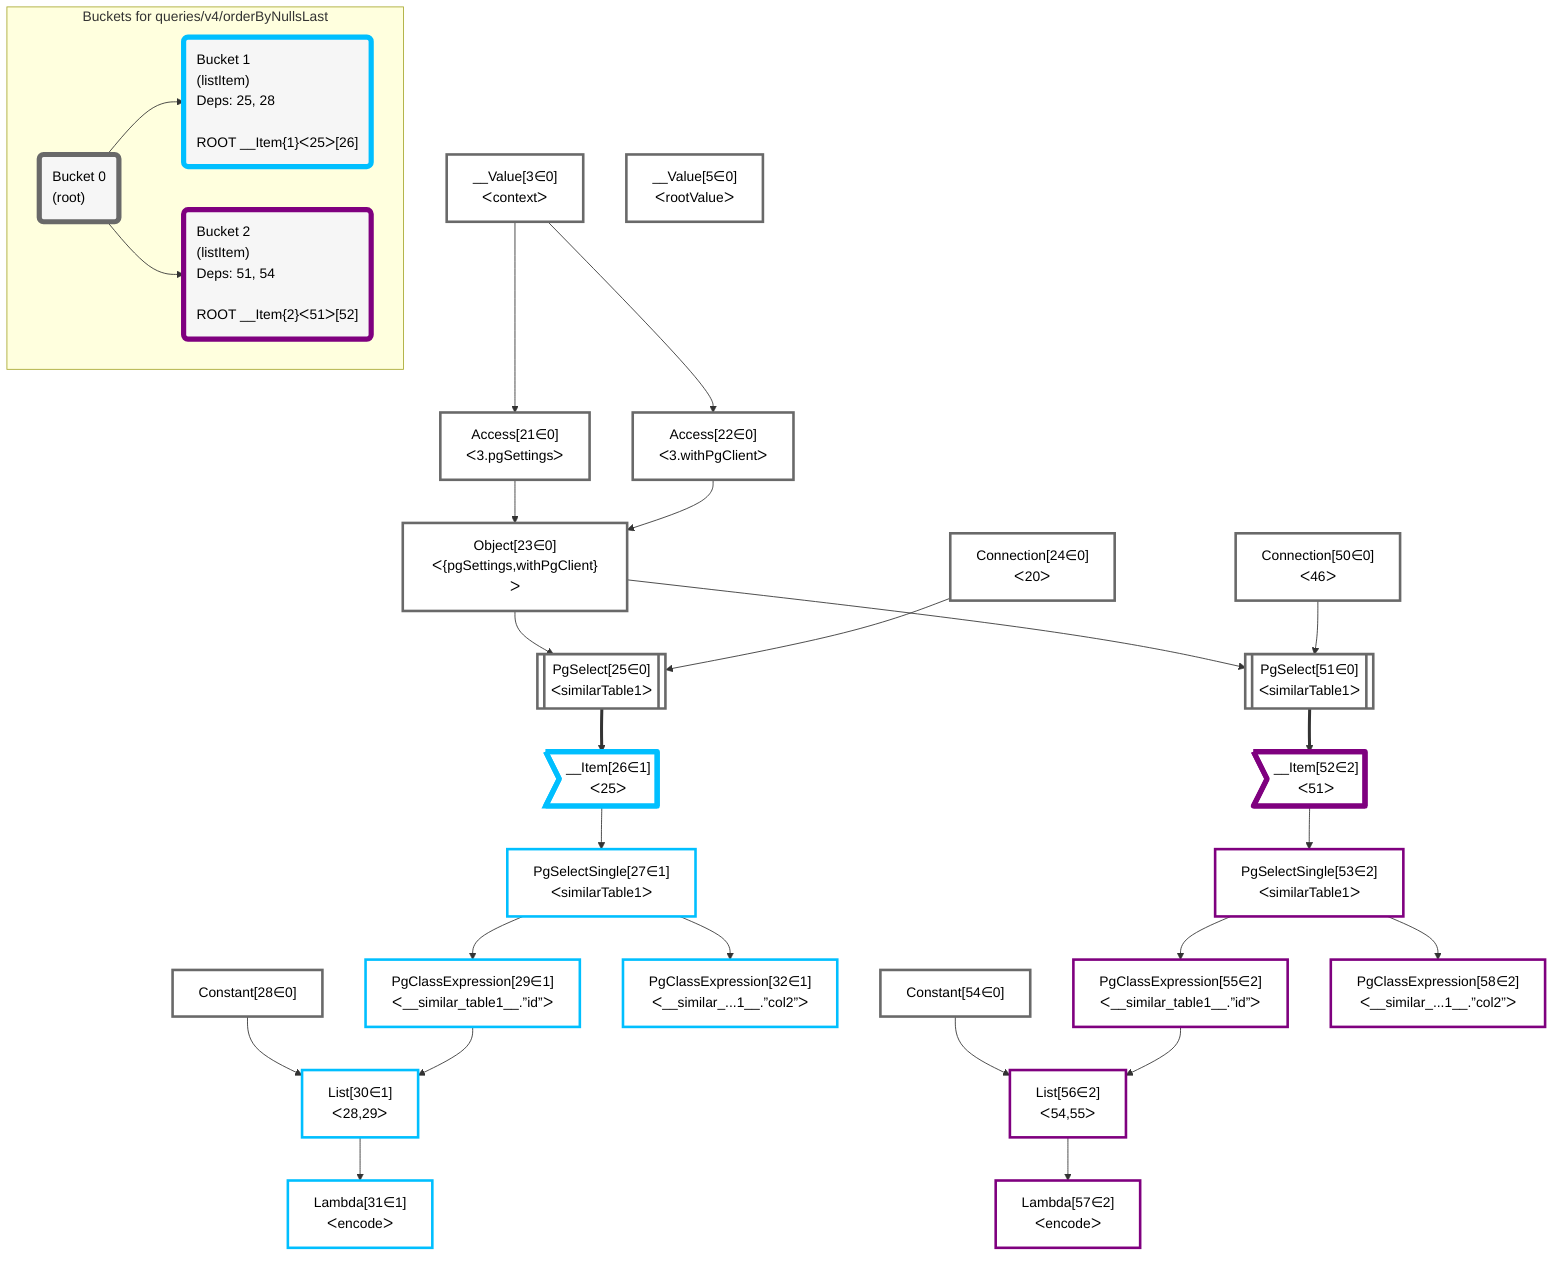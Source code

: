 graph TD
    classDef path fill:#eee,stroke:#000,color:#000
    classDef plan fill:#fff,stroke-width:3px,color:#000
    classDef itemplan fill:#fff,stroke-width:6px,color:#000
    classDef sideeffectplan fill:#f00,stroke-width:6px,color:#000
    classDef bucket fill:#f6f6f6,color:#000,stroke-width:6px,text-align:left


    %% define steps
    __Value3["__Value[3∈0]<br />ᐸcontextᐳ"]:::plan
    __Value5["__Value[5∈0]<br />ᐸrootValueᐳ"]:::plan
    Access21["Access[21∈0]<br />ᐸ3.pgSettingsᐳ"]:::plan
    Access22["Access[22∈0]<br />ᐸ3.withPgClientᐳ"]:::plan
    Object23["Object[23∈0]<br />ᐸ{pgSettings,withPgClient}ᐳ"]:::plan
    Connection24["Connection[24∈0]<br />ᐸ20ᐳ"]:::plan
    PgSelect25[["PgSelect[25∈0]<br />ᐸsimilarTable1ᐳ"]]:::plan
    __Item26>"__Item[26∈1]<br />ᐸ25ᐳ"]:::itemplan
    PgSelectSingle27["PgSelectSingle[27∈1]<br />ᐸsimilarTable1ᐳ"]:::plan
    Constant28["Constant[28∈0]"]:::plan
    PgClassExpression29["PgClassExpression[29∈1]<br />ᐸ__similar_table1__.”id”ᐳ"]:::plan
    List30["List[30∈1]<br />ᐸ28,29ᐳ"]:::plan
    Lambda31["Lambda[31∈1]<br />ᐸencodeᐳ"]:::plan
    PgClassExpression32["PgClassExpression[32∈1]<br />ᐸ__similar_...1__.”col2”ᐳ"]:::plan
    Connection50["Connection[50∈0]<br />ᐸ46ᐳ"]:::plan
    PgSelect51[["PgSelect[51∈0]<br />ᐸsimilarTable1ᐳ"]]:::plan
    __Item52>"__Item[52∈2]<br />ᐸ51ᐳ"]:::itemplan
    PgSelectSingle53["PgSelectSingle[53∈2]<br />ᐸsimilarTable1ᐳ"]:::plan
    Constant54["Constant[54∈0]"]:::plan
    PgClassExpression55["PgClassExpression[55∈2]<br />ᐸ__similar_table1__.”id”ᐳ"]:::plan
    List56["List[56∈2]<br />ᐸ54,55ᐳ"]:::plan
    Lambda57["Lambda[57∈2]<br />ᐸencodeᐳ"]:::plan
    PgClassExpression58["PgClassExpression[58∈2]<br />ᐸ__similar_...1__.”col2”ᐳ"]:::plan

    %% plan dependencies
    __Value3 --> Access21
    __Value3 --> Access22
    Access21 & Access22 --> Object23
    Object23 & Connection24 --> PgSelect25
    PgSelect25 ==> __Item26
    __Item26 --> PgSelectSingle27
    PgSelectSingle27 --> PgClassExpression29
    Constant28 & PgClassExpression29 --> List30
    List30 --> Lambda31
    PgSelectSingle27 --> PgClassExpression32
    Object23 & Connection50 --> PgSelect51
    PgSelect51 ==> __Item52
    __Item52 --> PgSelectSingle53
    PgSelectSingle53 --> PgClassExpression55
    Constant54 & PgClassExpression55 --> List56
    List56 --> Lambda57
    PgSelectSingle53 --> PgClassExpression58

    %% plan-to-path relationships

    subgraph "Buckets for queries/v4/orderByNullsLast"
    Bucket0("Bucket 0<br />(root)"):::bucket
    classDef bucket0 stroke:#696969
    class Bucket0,__Value3,__Value5,Access21,Access22,Object23,Connection24,PgSelect25,Constant28,Connection50,PgSelect51,Constant54 bucket0
    Bucket1("Bucket 1<br />(listItem)<br />Deps: 25, 28<br /><br />ROOT __Item{1}ᐸ25ᐳ[26]"):::bucket
    classDef bucket1 stroke:#00bfff
    class Bucket1,__Item26,PgSelectSingle27,PgClassExpression29,List30,Lambda31,PgClassExpression32 bucket1
    Bucket2("Bucket 2<br />(listItem)<br />Deps: 51, 54<br /><br />ROOT __Item{2}ᐸ51ᐳ[52]"):::bucket
    classDef bucket2 stroke:#7f007f
    class Bucket2,__Item52,PgSelectSingle53,PgClassExpression55,List56,Lambda57,PgClassExpression58 bucket2
    Bucket0 --> Bucket1 & Bucket2
    end